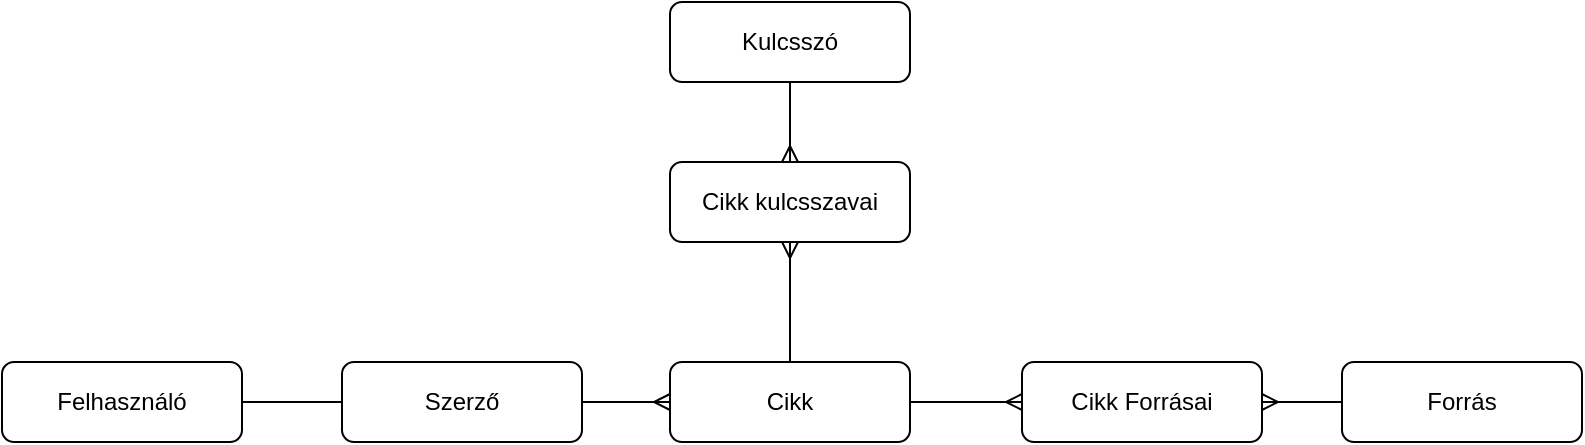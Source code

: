 <mxfile version="16.6.5" type="device"><diagram id="PfSOnQe9XfHeWAJ61tg1" name="Page-1"><mxGraphModel dx="1038" dy="481" grid="1" gridSize="10" guides="1" tooltips="1" connect="1" arrows="1" fold="1" page="1" pageScale="1" pageWidth="827" pageHeight="1169" math="0" shadow="0"><root><mxCell id="0"/><mxCell id="1" parent="0"/><mxCell id="ZXSlCbeH-2Zg9GyXZbdm-1" value="Kulcsszó" style="rounded=1;whiteSpace=wrap;html=1;" vertex="1" parent="1"><mxGeometry x="354" y="120" width="120" height="40" as="geometry"/></mxCell><mxCell id="ZXSlCbeH-2Zg9GyXZbdm-5" value="Felhasználó" style="rounded=1;whiteSpace=wrap;html=1;" vertex="1" parent="1"><mxGeometry x="20" y="300" width="120" height="40" as="geometry"/></mxCell><mxCell id="ZXSlCbeH-2Zg9GyXZbdm-6" value="Cikk&lt;span style=&quot;color: rgba(0 , 0 , 0 , 0) ; font-family: monospace ; font-size: 0px&quot;&gt;%3CmxGraphModel%3E%3Croot%3E%3CmxCell%20id%3D%220%22%2F%3E%3CmxCell%20id%3D%221%22%20parent%3D%220%22%2F%3E%3CmxCell%20id%3D%222%22%20value%3D%22Kulcssz%C3%B3%22%20style%3D%22rounded%3D1%3BwhiteSpace%3Dwrap%3Bhtml%3D1%3B%22%20vertex%3D%221%22%20parent%3D%221%22%3E%3CmxGeometry%20x%3D%22354%22%20y%3D%22140%22%20width%3D%22120%22%20height%3D%2240%22%20as%3D%22geometry%22%2F%3E%3C%2FmxCell%3E%3C%2Froot%3E%3C%2FmxGraphModel%3E&lt;/span&gt;" style="rounded=1;whiteSpace=wrap;html=1;" vertex="1" parent="1"><mxGeometry x="354" y="300" width="120" height="40" as="geometry"/></mxCell><mxCell id="ZXSlCbeH-2Zg9GyXZbdm-7" value="Cikk Forrásai" style="rounded=1;whiteSpace=wrap;html=1;" vertex="1" parent="1"><mxGeometry x="530" y="300" width="120" height="40" as="geometry"/></mxCell><mxCell id="ZXSlCbeH-2Zg9GyXZbdm-8" value="" style="endArrow=ERmany;html=1;rounded=0;exitX=0.5;exitY=0;exitDx=0;exitDy=0;entryX=0.5;entryY=1;entryDx=0;entryDy=0;endFill=0;startArrow=none;startFill=0;" edge="1" parent="1" source="ZXSlCbeH-2Zg9GyXZbdm-6" target="ZXSlCbeH-2Zg9GyXZbdm-11"><mxGeometry width="50" height="50" relative="1" as="geometry"><mxPoint x="390" y="300" as="sourcePoint"/><mxPoint x="440" y="250" as="targetPoint"/></mxGeometry></mxCell><mxCell id="ZXSlCbeH-2Zg9GyXZbdm-9" value="" style="endArrow=ERmany;html=1;rounded=0;exitX=1;exitY=0.5;exitDx=0;exitDy=0;entryX=0;entryY=0.5;entryDx=0;entryDy=0;endFill=0;" edge="1" parent="1" source="ZXSlCbeH-2Zg9GyXZbdm-6" target="ZXSlCbeH-2Zg9GyXZbdm-7"><mxGeometry width="50" height="50" relative="1" as="geometry"><mxPoint x="424" y="310" as="sourcePoint"/><mxPoint x="424" y="260" as="targetPoint"/></mxGeometry></mxCell><mxCell id="ZXSlCbeH-2Zg9GyXZbdm-11" value="Cikk kulcsszavai" style="rounded=1;whiteSpace=wrap;html=1;" vertex="1" parent="1"><mxGeometry x="354" y="200" width="120" height="40" as="geometry"/></mxCell><mxCell id="ZXSlCbeH-2Zg9GyXZbdm-12" value="" style="endArrow=none;html=1;rounded=0;exitX=0.5;exitY=0;exitDx=0;exitDy=0;entryX=0.5;entryY=1;entryDx=0;entryDy=0;endFill=0;startArrow=ERmany;startFill=0;" edge="1" parent="1" source="ZXSlCbeH-2Zg9GyXZbdm-11" target="ZXSlCbeH-2Zg9GyXZbdm-1"><mxGeometry width="50" height="50" relative="1" as="geometry"><mxPoint x="424" y="310" as="sourcePoint"/><mxPoint x="424" y="250" as="targetPoint"/></mxGeometry></mxCell><mxCell id="ZXSlCbeH-2Zg9GyXZbdm-15" value="Szerző" style="rounded=1;whiteSpace=wrap;html=1;" vertex="1" parent="1"><mxGeometry x="190" y="300" width="120" height="40" as="geometry"/></mxCell><mxCell id="ZXSlCbeH-2Zg9GyXZbdm-16" value="" style="endArrow=none;html=1;rounded=0;exitX=1;exitY=0.5;exitDx=0;exitDy=0;entryX=0;entryY=0.5;entryDx=0;entryDy=0;" edge="1" parent="1" source="ZXSlCbeH-2Zg9GyXZbdm-5" target="ZXSlCbeH-2Zg9GyXZbdm-15"><mxGeometry width="50" height="50" relative="1" as="geometry"><mxPoint x="390" y="270" as="sourcePoint"/><mxPoint x="440" y="220" as="targetPoint"/></mxGeometry></mxCell><mxCell id="ZXSlCbeH-2Zg9GyXZbdm-17" value="" style="endArrow=ERmany;html=1;rounded=0;exitX=1;exitY=0.5;exitDx=0;exitDy=0;entryX=0;entryY=0.5;entryDx=0;entryDy=0;startArrow=none;startFill=0;endFill=0;" edge="1" parent="1" source="ZXSlCbeH-2Zg9GyXZbdm-15" target="ZXSlCbeH-2Zg9GyXZbdm-6"><mxGeometry width="50" height="50" relative="1" as="geometry"><mxPoint x="150" y="330" as="sourcePoint"/><mxPoint x="200" y="330" as="targetPoint"/></mxGeometry></mxCell><mxCell id="ZXSlCbeH-2Zg9GyXZbdm-18" value="Forrás" style="rounded=1;whiteSpace=wrap;html=1;" vertex="1" parent="1"><mxGeometry x="690" y="300" width="120" height="40" as="geometry"/></mxCell><mxCell id="ZXSlCbeH-2Zg9GyXZbdm-19" value="" style="endArrow=none;html=1;rounded=0;exitX=1;exitY=0.5;exitDx=0;exitDy=0;entryX=0;entryY=0.5;entryDx=0;entryDy=0;endFill=0;startArrow=ERmany;startFill=0;" edge="1" parent="1" source="ZXSlCbeH-2Zg9GyXZbdm-7" target="ZXSlCbeH-2Zg9GyXZbdm-18"><mxGeometry width="50" height="50" relative="1" as="geometry"><mxPoint x="484" y="330" as="sourcePoint"/><mxPoint x="540" y="330" as="targetPoint"/></mxGeometry></mxCell></root></mxGraphModel></diagram></mxfile>